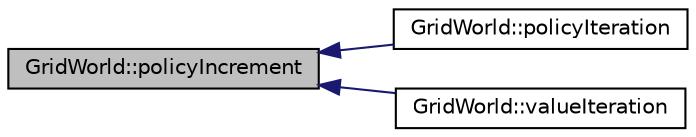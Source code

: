 digraph "GridWorld::policyIncrement"
{
  bgcolor="transparent";
  edge [fontname="Helvetica",fontsize="10",labelfontname="Helvetica",labelfontsize="10"];
  node [fontname="Helvetica",fontsize="10",shape=record];
  rankdir="LR";
  Node162 [label="GridWorld::policyIncrement",height=0.2,width=0.4,color="black", fillcolor="grey75", style="filled", fontcolor="black"];
  Node162 -> Node163 [dir="back",color="midnightblue",fontsize="10",style="solid",fontname="Helvetica"];
  Node163 [label="GridWorld::policyIteration",height=0.2,width=0.4,color="black",URL="$classGridWorld.html#add6d00c0d2eec4d16706a19b0527bba5",tooltip="Policy iteration method. "];
  Node162 -> Node164 [dir="back",color="midnightblue",fontsize="10",style="solid",fontname="Helvetica"];
  Node164 [label="GridWorld::valueIteration",height=0.2,width=0.4,color="black",URL="$classGridWorld.html#a0d5cada9fc611efc747722223c97e8e5",tooltip="Value iteration method. "];
}
